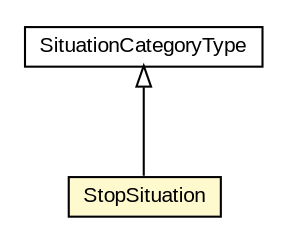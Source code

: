 #!/usr/local/bin/dot
#
# Class diagram 
# Generated by UMLGraph version R5_6-24-gf6e263 (http://www.umlgraph.org/)
#

digraph G {
	edge [fontname="arial",fontsize=10,labelfontname="arial",labelfontsize=10];
	node [fontname="arial",fontsize=10,shape=plaintext];
	nodesep=0.25;
	ranksep=0.5;
	// org.oasis_open.docs.wsdm.muws2_2.StopSituation
	c1110563 [label=<<table title="org.oasis_open.docs.wsdm.muws2_2.StopSituation" border="0" cellborder="1" cellspacing="0" cellpadding="2" port="p" bgcolor="lemonChiffon" href="./StopSituation.html">
		<tr><td><table border="0" cellspacing="0" cellpadding="1">
<tr><td align="center" balign="center"> StopSituation </td></tr>
		</table></td></tr>
		</table>>, URL="./StopSituation.html", fontname="arial", fontcolor="black", fontsize=10.0];
	// org.oasis_open.docs.wsdm.muws2_2.SituationCategoryType
	c1110573 [label=<<table title="org.oasis_open.docs.wsdm.muws2_2.SituationCategoryType" border="0" cellborder="1" cellspacing="0" cellpadding="2" port="p" href="./SituationCategoryType.html">
		<tr><td><table border="0" cellspacing="0" cellpadding="1">
<tr><td align="center" balign="center"> SituationCategoryType </td></tr>
		</table></td></tr>
		</table>>, URL="./SituationCategoryType.html", fontname="arial", fontcolor="black", fontsize=10.0];
	//org.oasis_open.docs.wsdm.muws2_2.StopSituation extends org.oasis_open.docs.wsdm.muws2_2.SituationCategoryType
	c1110573:p -> c1110563:p [dir=back,arrowtail=empty];
}

